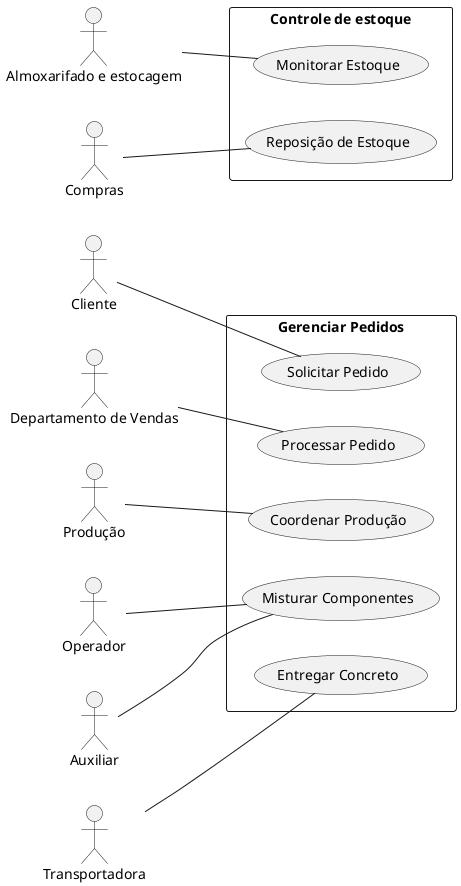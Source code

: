 @startuml
!define LegoSkin
left to right direction

actor Cliente
actor "Departamento de Vendas" as Vendas
actor "Produção"
actor "Almoxarifado e estocagem" as Almoxarifado
actor Compras
actor Operador
actor Auxiliar
actor Transportadora

rectangle "Gerenciar Pedidos" {
  Cliente -- (Solicitar Pedido)
  Vendas -- (Processar Pedido)
  Produção -- (Coordenar Produção)
  Operador -- (Misturar Componentes)
  Auxiliar -- (Misturar Componentes)
  Transportadora -- (Entregar Concreto)
}

rectangle "Controle de estoque" {
  Almoxarifado -- (Monitorar Estoque)
  Compras -- (Reposição de Estoque)
}

@enduml